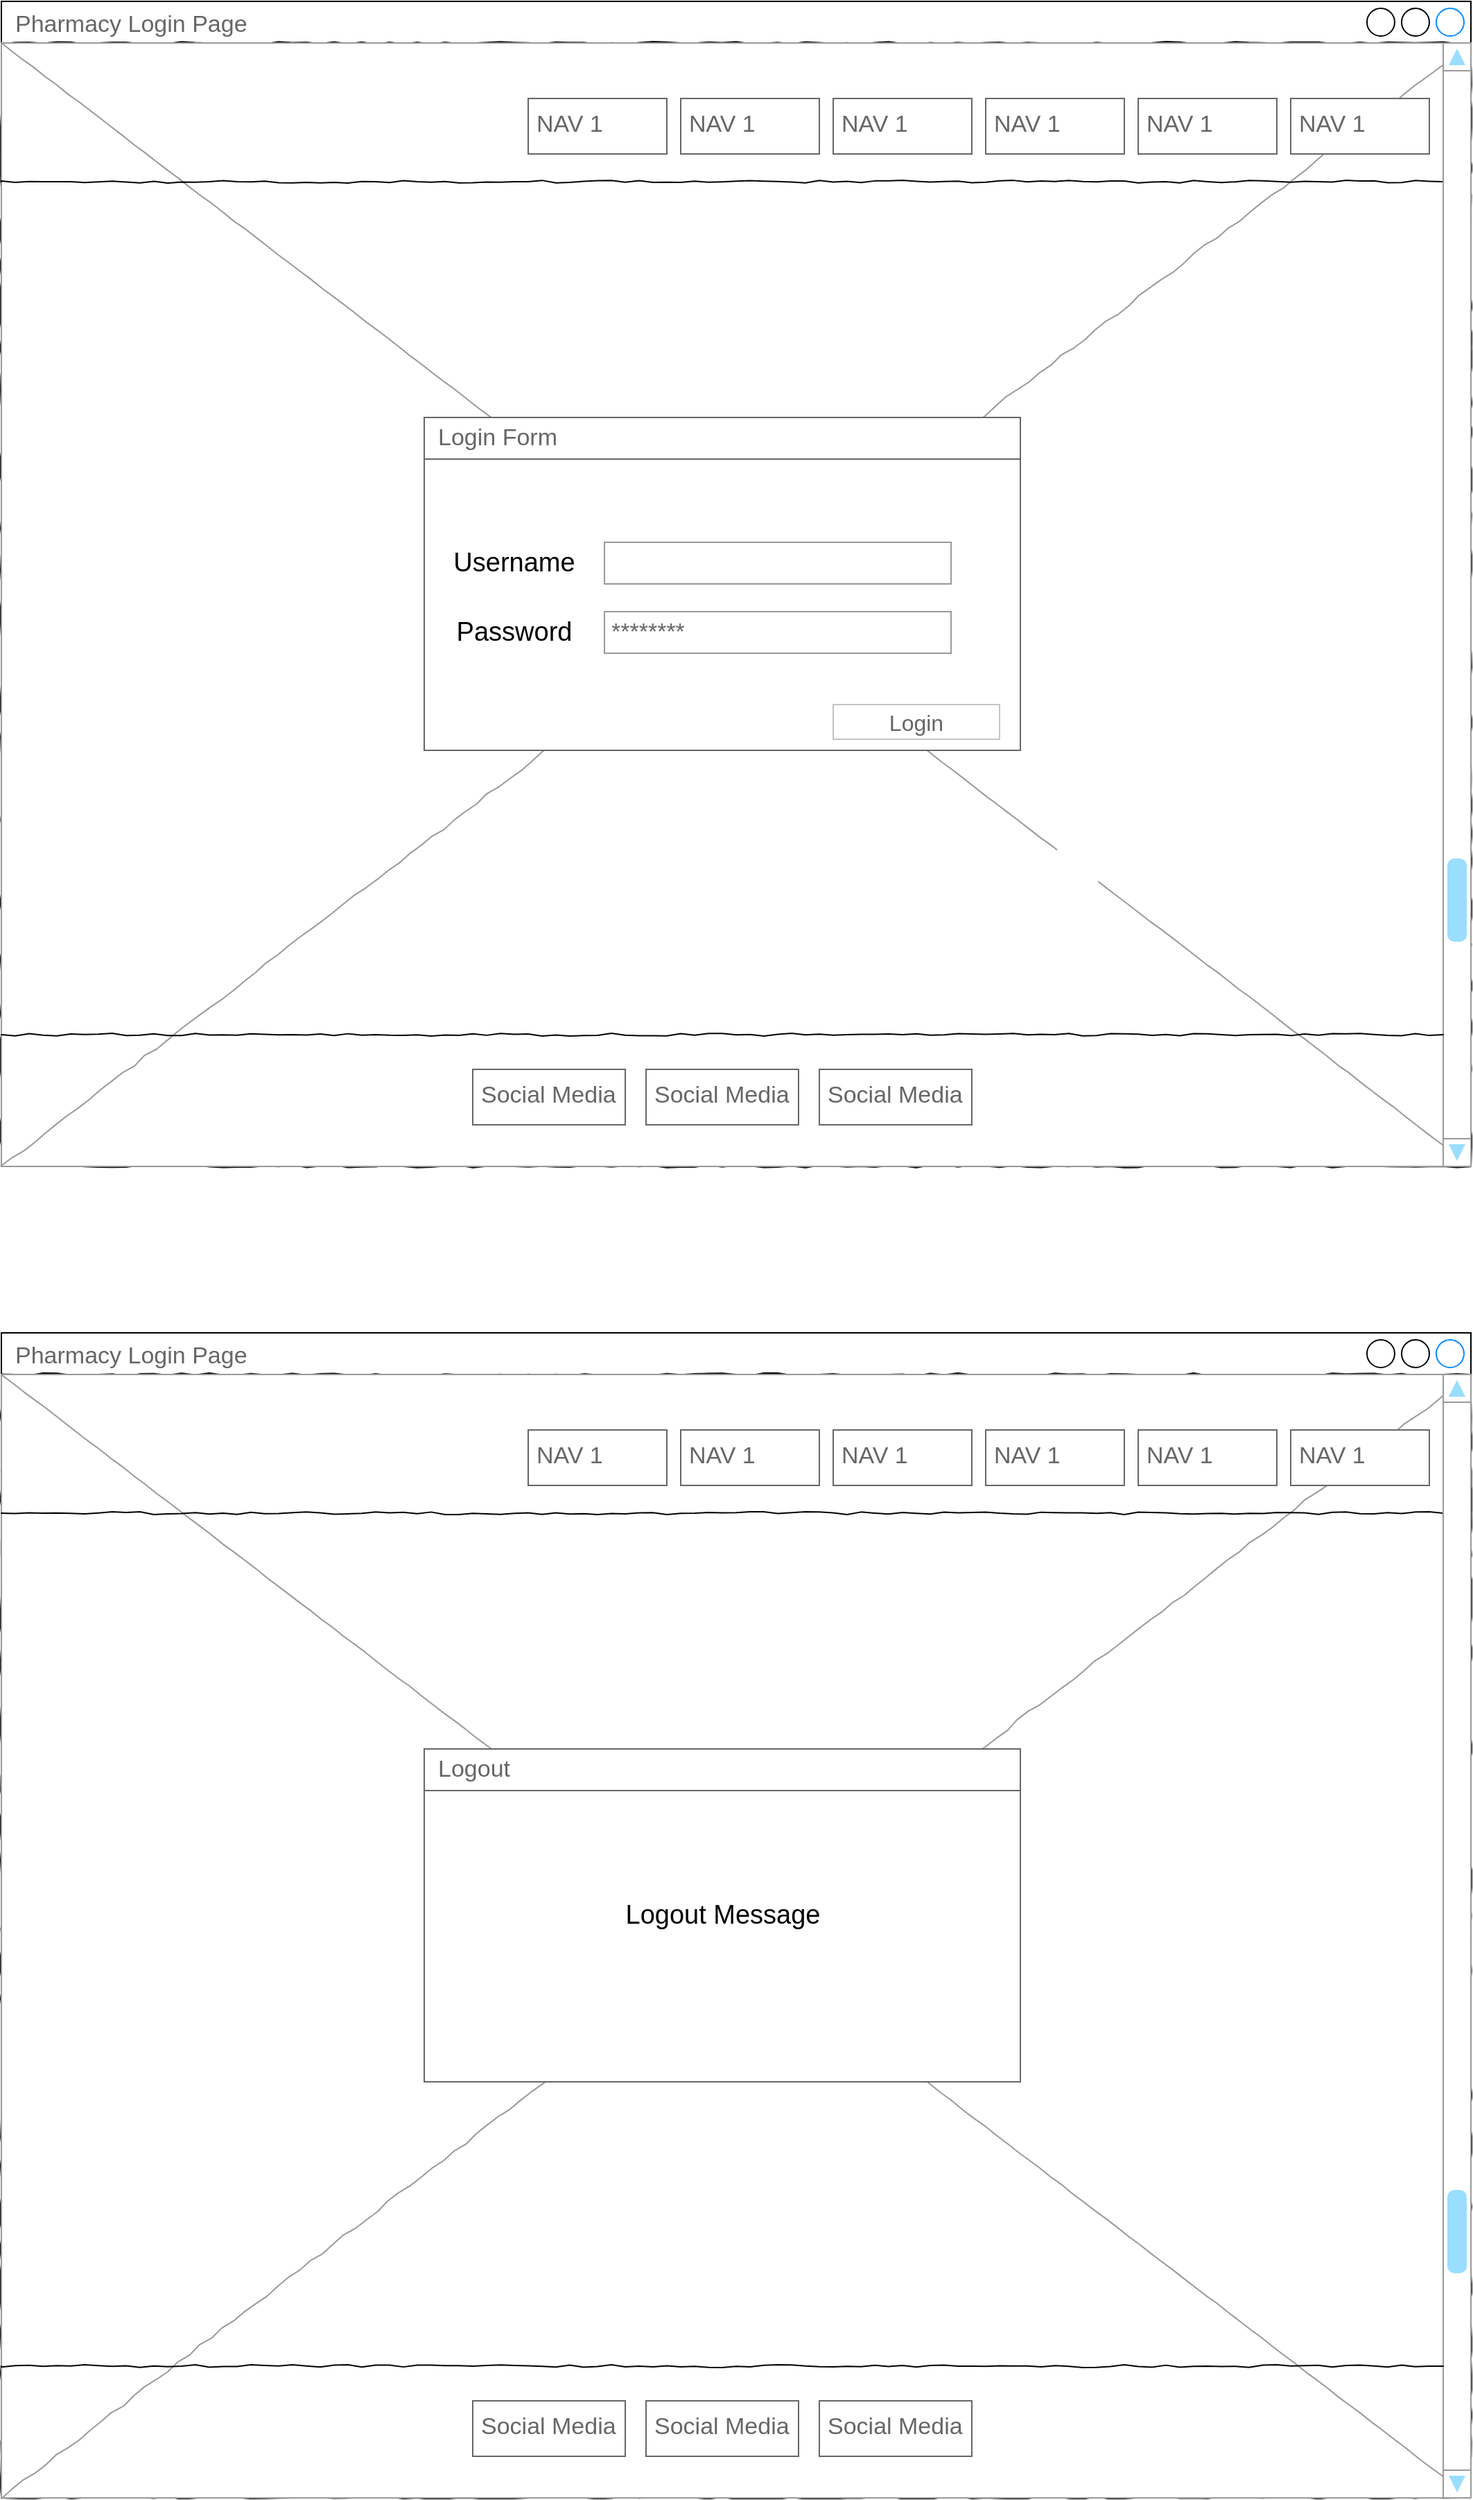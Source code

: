<mxfile version="15.7.3" type="device"><diagram name="Page-1" id="03018318-947c-dd8e-b7a3-06fadd420f32"><mxGraphModel dx="1730" dy="1890" grid="1" gridSize="10" guides="1" tooltips="1" connect="1" arrows="1" fold="1" page="1" pageScale="1" pageWidth="1100" pageHeight="850" background="none" math="0" shadow="0"><root><mxCell id="0"/><mxCell id="1" parent="0"/><mxCell id="MhscNsMssFRJYBPRQdh4-26" value="Pharmacy Login Page" style="strokeWidth=1;shadow=0;dashed=0;align=center;html=1;shape=mxgraph.mockup.containers.window;align=left;verticalAlign=top;spacingLeft=8;strokeColor2=#008cff;strokeColor3=#c4c4c4;fontColor=#666666;mainText=;fontSize=17;labelBackgroundColor=none;" parent="1" vertex="1"><mxGeometry x="20" y="-10" width="1060" height="840" as="geometry"/></mxCell><mxCell id="677b7b8949515195-1" value="" style="whiteSpace=wrap;html=1;rounded=0;shadow=0;labelBackgroundColor=none;strokeColor=#000000;strokeWidth=1;fillColor=none;fontFamily=Verdana;fontSize=12;fontColor=#000000;align=center;comic=1;" parent="1" vertex="1"><mxGeometry x="20" y="20" width="1060" height="810" as="geometry"/></mxCell><mxCell id="677b7b8949515195-2" value="LOGO" style="whiteSpace=wrap;html=1;rounded=0;shadow=0;labelBackgroundColor=none;strokeWidth=1;fontFamily=Verdana;fontSize=28;align=center;comic=1;" parent="1" vertex="1"><mxGeometry x="40" y="60" width="190" height="50" as="geometry"/></mxCell><mxCell id="677b7b8949515195-3" value="Search" style="strokeWidth=1;shadow=0;dashed=0;align=center;html=1;shape=mxgraph.mockup.forms.searchBox;strokeColor=#999999;mainText=;strokeColor2=#008cff;fontColor=#666666;fontSize=17;align=left;spacingLeft=3;rounded=0;labelBackgroundColor=none;comic=1;" parent="1" vertex="1"><mxGeometry x="840" y="95" width="220" height="30" as="geometry"/></mxCell><mxCell id="677b7b8949515195-4" value="Topic 1" style="text;html=1;points=[];align=left;verticalAlign=top;spacingTop=-4;fontSize=14;fontFamily=Verdana" parent="1" vertex="1"><mxGeometry x="780" y="40" width="60" height="20" as="geometry"/></mxCell><mxCell id="677b7b8949515195-5" value="Topic 2" style="text;html=1;points=[];align=left;verticalAlign=top;spacingTop=-4;fontSize=14;fontFamily=Verdana" parent="1" vertex="1"><mxGeometry x="860" y="40" width="60" height="20" as="geometry"/></mxCell><mxCell id="677b7b8949515195-6" value="Topic 3" style="text;html=1;points=[];align=left;verticalAlign=top;spacingTop=-4;fontSize=14;fontFamily=Verdana" parent="1" vertex="1"><mxGeometry x="930" y="40" width="60" height="20" as="geometry"/></mxCell><mxCell id="677b7b8949515195-7" value="Topic 4" style="text;html=1;points=[];align=left;verticalAlign=top;spacingTop=-4;fontSize=14;fontFamily=Verdana" parent="1" vertex="1"><mxGeometry x="1000" y="40" width="60" height="20" as="geometry"/></mxCell><mxCell id="677b7b8949515195-16" value="" style="verticalLabelPosition=bottom;shadow=0;dashed=0;align=center;html=1;verticalAlign=top;strokeWidth=1;shape=mxgraph.mockup.graphics.simpleIcon;strokeColor=#999999;rounded=0;labelBackgroundColor=none;fontFamily=Verdana;fontSize=14;fontColor=#000000;comic=1;" parent="1" vertex="1"><mxGeometry x="20" y="20" width="1060" height="810" as="geometry"/></mxCell><mxCell id="677b7b8949515195-9" value="" style="line;strokeWidth=1;html=1;rounded=0;shadow=0;labelBackgroundColor=none;fillColor=none;fontFamily=Verdana;fontSize=14;fontColor=#000000;align=center;comic=1;" parent="1" vertex="1"><mxGeometry x="20" y="115" width="1040" height="10" as="geometry"/></mxCell><mxCell id="MhscNsMssFRJYBPRQdh4-1" value="" style="verticalLabelPosition=bottom;shadow=0;dashed=0;align=center;html=1;verticalAlign=top;strokeWidth=1;shape=mxgraph.mockup.navigation.scrollBar;strokeColor=#999999;barPos=20;fillColor2=#99ddff;strokeColor2=none;direction=north;" parent="1" vertex="1"><mxGeometry x="1060" y="20" width="20" height="810" as="geometry"/></mxCell><mxCell id="MhscNsMssFRJYBPRQdh4-2" value="NAV 1" style="strokeWidth=1;shadow=0;dashed=0;align=center;html=1;shape=mxgraph.mockup.text.textBox;fontColor=#666666;align=left;fontSize=17;spacingLeft=4;spacingTop=-3;strokeColor=#666666;mainText=" parent="1" vertex="1"><mxGeometry x="510" y="60" width="100" height="40" as="geometry"/></mxCell><mxCell id="MhscNsMssFRJYBPRQdh4-4" value="NAV 1" style="strokeWidth=1;shadow=0;dashed=0;align=center;html=1;shape=mxgraph.mockup.text.textBox;fontColor=#666666;align=left;fontSize=17;spacingLeft=4;spacingTop=-3;strokeColor=#666666;mainText=" parent="1" vertex="1"><mxGeometry x="620" y="60" width="100" height="40" as="geometry"/></mxCell><mxCell id="MhscNsMssFRJYBPRQdh4-5" value="NAV 1" style="strokeWidth=1;shadow=0;dashed=0;align=center;html=1;shape=mxgraph.mockup.text.textBox;fontColor=#666666;align=left;fontSize=17;spacingLeft=4;spacingTop=-3;strokeColor=#666666;mainText=" parent="1" vertex="1"><mxGeometry x="730" y="60" width="100" height="40" as="geometry"/></mxCell><mxCell id="MhscNsMssFRJYBPRQdh4-6" value="NAV 1" style="strokeWidth=1;shadow=0;dashed=0;align=center;html=1;shape=mxgraph.mockup.text.textBox;fontColor=#666666;align=left;fontSize=17;spacingLeft=4;spacingTop=-3;strokeColor=#666666;mainText=" parent="1" vertex="1"><mxGeometry x="840" y="60" width="100" height="40" as="geometry"/></mxCell><mxCell id="MhscNsMssFRJYBPRQdh4-7" value="NAV 1" style="strokeWidth=1;shadow=0;dashed=0;align=center;html=1;shape=mxgraph.mockup.text.textBox;fontColor=#666666;align=left;fontSize=17;spacingLeft=4;spacingTop=-3;strokeColor=#666666;mainText=" parent="1" vertex="1"><mxGeometry x="950" y="60" width="100" height="40" as="geometry"/></mxCell><mxCell id="MhscNsMssFRJYBPRQdh4-8" value="NAV 1" style="strokeWidth=1;shadow=0;dashed=0;align=center;html=1;shape=mxgraph.mockup.text.textBox;fontColor=#666666;align=left;fontSize=17;spacingLeft=4;spacingTop=-3;strokeColor=#666666;mainText=" parent="1" vertex="1"><mxGeometry x="400" y="60" width="100" height="40" as="geometry"/></mxCell><mxCell id="MhscNsMssFRJYBPRQdh4-9" value="" style="strokeWidth=1;shadow=0;dashed=0;align=center;html=1;shape=mxgraph.mockup.containers.rrect;rSize=0;strokeColor=#666666;fontColor=#666666;fontSize=17;verticalAlign=top;whiteSpace=wrap;fillColor=#ffffff;spacingTop=32;" parent="1" vertex="1"><mxGeometry x="325" y="290" width="430" height="240" as="geometry"/></mxCell><mxCell id="MhscNsMssFRJYBPRQdh4-10" value="Login Form" style="strokeWidth=1;shadow=0;dashed=0;align=center;html=1;shape=mxgraph.mockup.containers.rrect;rSize=0;fontSize=17;fontColor=#666666;strokeColor=#666666;align=left;spacingLeft=8;fillColor=#ffffff;resizeWidth=1;" parent="MhscNsMssFRJYBPRQdh4-9" vertex="1"><mxGeometry width="430" height="30" relative="1" as="geometry"/></mxCell><mxCell id="MhscNsMssFRJYBPRQdh4-12" value="Login" style="strokeWidth=1;shadow=0;dashed=0;align=center;html=1;shape=mxgraph.mockup.containers.rrect;rSize=0;fontSize=16;fontColor=#666666;strokeColor=#c4c4c4;resizable=0;whiteSpace=wrap;fillColor=#ffffff;" parent="MhscNsMssFRJYBPRQdh4-9" vertex="1"><mxGeometry x="0.5" y="1" width="120" height="25" relative="1" as="geometry"><mxPoint x="80" y="-33" as="offset"/></mxGeometry></mxCell><mxCell id="MhscNsMssFRJYBPRQdh4-21" value="********" style="strokeWidth=1;shadow=0;dashed=0;align=center;html=1;shape=mxgraph.mockup.forms.pwField;strokeColor=#999999;mainText=;align=left;fontColor=#666666;fontSize=17;spacingLeft=3;" parent="MhscNsMssFRJYBPRQdh4-9" vertex="1"><mxGeometry x="130" y="140" width="250" height="30" as="geometry"/></mxCell><mxCell id="MhscNsMssFRJYBPRQdh4-22" value="" style="strokeWidth=1;shadow=0;dashed=0;align=center;html=1;shape=mxgraph.mockup.forms.pwField;strokeColor=#999999;mainText=;align=left;fontColor=#666666;fontSize=17;spacingLeft=3;" parent="MhscNsMssFRJYBPRQdh4-9" vertex="1"><mxGeometry x="130" y="90" width="250" height="30" as="geometry"/></mxCell><mxCell id="MhscNsMssFRJYBPRQdh4-24" value="Username" style="text;html=1;strokeColor=none;fillColor=none;align=center;verticalAlign=middle;whiteSpace=wrap;rounded=0;fontSize=19;" parent="MhscNsMssFRJYBPRQdh4-9" vertex="1"><mxGeometry x="35" y="90" width="60" height="30" as="geometry"/></mxCell><mxCell id="MhscNsMssFRJYBPRQdh4-25" value="Password" style="text;html=1;strokeColor=none;fillColor=none;align=center;verticalAlign=middle;whiteSpace=wrap;rounded=0;fontSize=19;" parent="MhscNsMssFRJYBPRQdh4-9" vertex="1"><mxGeometry x="35" y="140" width="60" height="30" as="geometry"/></mxCell><mxCell id="MhscNsMssFRJYBPRQdh4-13" value="" style="line;strokeWidth=1;html=1;rounded=0;shadow=0;labelBackgroundColor=none;fillColor=none;fontFamily=Verdana;fontSize=14;fontColor=#000000;align=center;comic=1;" parent="1" vertex="1"><mxGeometry x="20" y="730" width="1040" height="10" as="geometry"/></mxCell><mxCell id="MhscNsMssFRJYBPRQdh4-16" value="Social Media" style="strokeWidth=1;shadow=0;dashed=0;align=center;html=1;shape=mxgraph.mockup.text.textBox;fontColor=#666666;align=left;fontSize=17;spacingLeft=4;spacingTop=-3;strokeColor=#666666;mainText=" parent="1" vertex="1"><mxGeometry x="360" y="760" width="110" height="40" as="geometry"/></mxCell><mxCell id="MhscNsMssFRJYBPRQdh4-17" value="Social Media" style="strokeWidth=1;shadow=0;dashed=0;align=center;html=1;shape=mxgraph.mockup.text.textBox;fontColor=#666666;align=left;fontSize=17;spacingLeft=4;spacingTop=-3;strokeColor=#666666;mainText=" parent="1" vertex="1"><mxGeometry x="485" y="760" width="110" height="40" as="geometry"/></mxCell><mxCell id="MhscNsMssFRJYBPRQdh4-18" value="Social Media" style="strokeWidth=1;shadow=0;dashed=0;align=center;html=1;shape=mxgraph.mockup.text.textBox;fontColor=#666666;align=left;fontSize=17;spacingLeft=4;spacingTop=-3;strokeColor=#666666;mainText=" parent="1" vertex="1"><mxGeometry x="610" y="760" width="110" height="40" as="geometry"/></mxCell><mxCell id="iD3UNtNd6MrU8uQqNtm--1" value="Pharmacy Login Page" style="strokeWidth=1;shadow=0;dashed=0;align=center;html=1;shape=mxgraph.mockup.containers.window;align=left;verticalAlign=top;spacingLeft=8;strokeColor2=#008cff;strokeColor3=#c4c4c4;fontColor=#666666;mainText=;fontSize=17;labelBackgroundColor=none;" vertex="1" parent="1"><mxGeometry x="20" y="950" width="1060" height="840" as="geometry"/></mxCell><mxCell id="iD3UNtNd6MrU8uQqNtm--2" value="" style="whiteSpace=wrap;html=1;rounded=0;shadow=0;labelBackgroundColor=none;strokeColor=#000000;strokeWidth=1;fillColor=none;fontFamily=Verdana;fontSize=12;fontColor=#000000;align=center;comic=1;" vertex="1" parent="1"><mxGeometry x="20" y="980" width="1060" height="810" as="geometry"/></mxCell><mxCell id="iD3UNtNd6MrU8uQqNtm--3" value="LOGO" style="whiteSpace=wrap;html=1;rounded=0;shadow=0;labelBackgroundColor=none;strokeWidth=1;fontFamily=Verdana;fontSize=28;align=center;comic=1;" vertex="1" parent="1"><mxGeometry x="40" y="1020" width="190" height="50" as="geometry"/></mxCell><mxCell id="iD3UNtNd6MrU8uQqNtm--4" value="Search" style="strokeWidth=1;shadow=0;dashed=0;align=center;html=1;shape=mxgraph.mockup.forms.searchBox;strokeColor=#999999;mainText=;strokeColor2=#008cff;fontColor=#666666;fontSize=17;align=left;spacingLeft=3;rounded=0;labelBackgroundColor=none;comic=1;" vertex="1" parent="1"><mxGeometry x="840" y="1055" width="220" height="30" as="geometry"/></mxCell><mxCell id="iD3UNtNd6MrU8uQqNtm--5" value="Topic 1" style="text;html=1;points=[];align=left;verticalAlign=top;spacingTop=-4;fontSize=14;fontFamily=Verdana" vertex="1" parent="1"><mxGeometry x="780" y="1000" width="60" height="20" as="geometry"/></mxCell><mxCell id="iD3UNtNd6MrU8uQqNtm--6" value="Topic 2" style="text;html=1;points=[];align=left;verticalAlign=top;spacingTop=-4;fontSize=14;fontFamily=Verdana" vertex="1" parent="1"><mxGeometry x="860" y="1000" width="60" height="20" as="geometry"/></mxCell><mxCell id="iD3UNtNd6MrU8uQqNtm--7" value="Topic 3" style="text;html=1;points=[];align=left;verticalAlign=top;spacingTop=-4;fontSize=14;fontFamily=Verdana" vertex="1" parent="1"><mxGeometry x="930" y="1000" width="60" height="20" as="geometry"/></mxCell><mxCell id="iD3UNtNd6MrU8uQqNtm--8" value="Topic 4" style="text;html=1;points=[];align=left;verticalAlign=top;spacingTop=-4;fontSize=14;fontFamily=Verdana" vertex="1" parent="1"><mxGeometry x="1000" y="1000" width="60" height="20" as="geometry"/></mxCell><mxCell id="iD3UNtNd6MrU8uQqNtm--9" value="" style="verticalLabelPosition=bottom;shadow=0;dashed=0;align=center;html=1;verticalAlign=top;strokeWidth=1;shape=mxgraph.mockup.graphics.simpleIcon;strokeColor=#999999;rounded=0;labelBackgroundColor=none;fontFamily=Verdana;fontSize=14;fontColor=#000000;comic=1;" vertex="1" parent="1"><mxGeometry x="20" y="980" width="1060" height="810" as="geometry"/></mxCell><mxCell id="iD3UNtNd6MrU8uQqNtm--10" value="" style="line;strokeWidth=1;html=1;rounded=0;shadow=0;labelBackgroundColor=none;fillColor=none;fontFamily=Verdana;fontSize=14;fontColor=#000000;align=center;comic=1;" vertex="1" parent="1"><mxGeometry x="20" y="1075" width="1040" height="10" as="geometry"/></mxCell><mxCell id="iD3UNtNd6MrU8uQqNtm--11" value="" style="verticalLabelPosition=bottom;shadow=0;dashed=0;align=center;html=1;verticalAlign=top;strokeWidth=1;shape=mxgraph.mockup.navigation.scrollBar;strokeColor=#999999;barPos=20;fillColor2=#99ddff;strokeColor2=none;direction=north;" vertex="1" parent="1"><mxGeometry x="1060" y="980" width="20" height="810" as="geometry"/></mxCell><mxCell id="iD3UNtNd6MrU8uQqNtm--12" value="NAV 1" style="strokeWidth=1;shadow=0;dashed=0;align=center;html=1;shape=mxgraph.mockup.text.textBox;fontColor=#666666;align=left;fontSize=17;spacingLeft=4;spacingTop=-3;strokeColor=#666666;mainText=" vertex="1" parent="1"><mxGeometry x="510" y="1020" width="100" height="40" as="geometry"/></mxCell><mxCell id="iD3UNtNd6MrU8uQqNtm--13" value="NAV 1" style="strokeWidth=1;shadow=0;dashed=0;align=center;html=1;shape=mxgraph.mockup.text.textBox;fontColor=#666666;align=left;fontSize=17;spacingLeft=4;spacingTop=-3;strokeColor=#666666;mainText=" vertex="1" parent="1"><mxGeometry x="620" y="1020" width="100" height="40" as="geometry"/></mxCell><mxCell id="iD3UNtNd6MrU8uQqNtm--14" value="NAV 1" style="strokeWidth=1;shadow=0;dashed=0;align=center;html=1;shape=mxgraph.mockup.text.textBox;fontColor=#666666;align=left;fontSize=17;spacingLeft=4;spacingTop=-3;strokeColor=#666666;mainText=" vertex="1" parent="1"><mxGeometry x="730" y="1020" width="100" height="40" as="geometry"/></mxCell><mxCell id="iD3UNtNd6MrU8uQqNtm--15" value="NAV 1" style="strokeWidth=1;shadow=0;dashed=0;align=center;html=1;shape=mxgraph.mockup.text.textBox;fontColor=#666666;align=left;fontSize=17;spacingLeft=4;spacingTop=-3;strokeColor=#666666;mainText=" vertex="1" parent="1"><mxGeometry x="840" y="1020" width="100" height="40" as="geometry"/></mxCell><mxCell id="iD3UNtNd6MrU8uQqNtm--16" value="NAV 1" style="strokeWidth=1;shadow=0;dashed=0;align=center;html=1;shape=mxgraph.mockup.text.textBox;fontColor=#666666;align=left;fontSize=17;spacingLeft=4;spacingTop=-3;strokeColor=#666666;mainText=" vertex="1" parent="1"><mxGeometry x="950" y="1020" width="100" height="40" as="geometry"/></mxCell><mxCell id="iD3UNtNd6MrU8uQqNtm--17" value="NAV 1" style="strokeWidth=1;shadow=0;dashed=0;align=center;html=1;shape=mxgraph.mockup.text.textBox;fontColor=#666666;align=left;fontSize=17;spacingLeft=4;spacingTop=-3;strokeColor=#666666;mainText=" vertex="1" parent="1"><mxGeometry x="400" y="1020" width="100" height="40" as="geometry"/></mxCell><mxCell id="iD3UNtNd6MrU8uQqNtm--18" value="" style="strokeWidth=1;shadow=0;dashed=0;align=center;html=1;shape=mxgraph.mockup.containers.rrect;rSize=0;strokeColor=#666666;fontColor=#666666;fontSize=17;verticalAlign=top;whiteSpace=wrap;fillColor=#ffffff;spacingTop=32;" vertex="1" parent="1"><mxGeometry x="325" y="1250" width="430" height="240" as="geometry"/></mxCell><mxCell id="iD3UNtNd6MrU8uQqNtm--19" value="Logout" style="strokeWidth=1;shadow=0;dashed=0;align=center;html=1;shape=mxgraph.mockup.containers.rrect;rSize=0;fontSize=17;fontColor=#666666;strokeColor=#666666;align=left;spacingLeft=8;fillColor=#ffffff;resizeWidth=1;" vertex="1" parent="iD3UNtNd6MrU8uQqNtm--18"><mxGeometry width="430" height="30" relative="1" as="geometry"/></mxCell><mxCell id="iD3UNtNd6MrU8uQqNtm--23" value="Logout Message" style="text;html=1;strokeColor=none;fillColor=none;align=center;verticalAlign=middle;whiteSpace=wrap;rounded=0;fontSize=19;" vertex="1" parent="iD3UNtNd6MrU8uQqNtm--18"><mxGeometry x="132.5" y="105" width="165" height="30" as="geometry"/></mxCell><mxCell id="iD3UNtNd6MrU8uQqNtm--25" value="" style="line;strokeWidth=1;html=1;rounded=0;shadow=0;labelBackgroundColor=none;fillColor=none;fontFamily=Verdana;fontSize=14;fontColor=#000000;align=center;comic=1;" vertex="1" parent="1"><mxGeometry x="20" y="1690" width="1040" height="10" as="geometry"/></mxCell><mxCell id="iD3UNtNd6MrU8uQqNtm--26" value="Social Media" style="strokeWidth=1;shadow=0;dashed=0;align=center;html=1;shape=mxgraph.mockup.text.textBox;fontColor=#666666;align=left;fontSize=17;spacingLeft=4;spacingTop=-3;strokeColor=#666666;mainText=" vertex="1" parent="1"><mxGeometry x="360" y="1720" width="110" height="40" as="geometry"/></mxCell><mxCell id="iD3UNtNd6MrU8uQqNtm--27" value="Social Media" style="strokeWidth=1;shadow=0;dashed=0;align=center;html=1;shape=mxgraph.mockup.text.textBox;fontColor=#666666;align=left;fontSize=17;spacingLeft=4;spacingTop=-3;strokeColor=#666666;mainText=" vertex="1" parent="1"><mxGeometry x="485" y="1720" width="110" height="40" as="geometry"/></mxCell><mxCell id="iD3UNtNd6MrU8uQqNtm--28" value="Social Media" style="strokeWidth=1;shadow=0;dashed=0;align=center;html=1;shape=mxgraph.mockup.text.textBox;fontColor=#666666;align=left;fontSize=17;spacingLeft=4;spacingTop=-3;strokeColor=#666666;mainText=" vertex="1" parent="1"><mxGeometry x="610" y="1720" width="110" height="40" as="geometry"/></mxCell></root></mxGraphModel></diagram></mxfile>